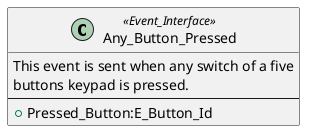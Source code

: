 @startuml

class Any_Button_Pressed <<Event_Interface>>
{
  This event is sent when any switch of a five
  buttons keypad is pressed.
  --
  + Pressed_Button:E_Button_Id
}

@enduml